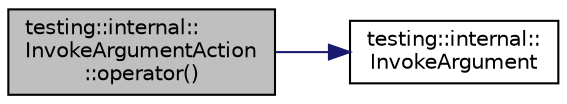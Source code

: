 digraph "testing::internal::InvokeArgumentAction::operator()"
{
 // LATEX_PDF_SIZE
  bgcolor="transparent";
  edge [fontname="Helvetica",fontsize="10",labelfontname="Helvetica",labelfontsize="10"];
  node [fontname="Helvetica",fontsize="10",shape=record];
  rankdir="LR";
  Node1 [label="testing::internal::\lInvokeArgumentAction\l::operator()",height=0.2,width=0.4,color="black", fillcolor="grey75", style="filled", fontcolor="black",tooltip=" "];
  Node1 -> Node2 [color="midnightblue",fontsize="10",style="solid",fontname="Helvetica"];
  Node2 [label="testing::internal::\lInvokeArgument",height=0.2,width=0.4,color="black",URL="$namespacetesting_1_1internal.html#a4c6f0469015303fe29a4f08ba036e6d6",tooltip=" "];
}
